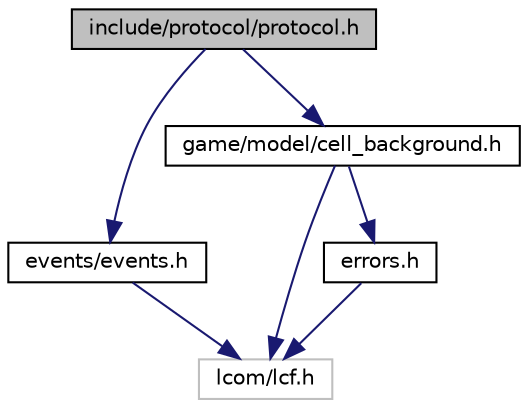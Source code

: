 digraph "include/protocol/protocol.h"
{
 // LATEX_PDF_SIZE
  edge [fontname="Helvetica",fontsize="10",labelfontname="Helvetica",labelfontsize="10"];
  node [fontname="Helvetica",fontsize="10",shape=record];
  Node1 [label="include/protocol/protocol.h",height=0.2,width=0.4,color="black", fillcolor="grey75", style="filled", fontcolor="black",tooltip=" "];
  Node1 -> Node2 [color="midnightblue",fontsize="10",style="solid"];
  Node2 [label="events/events.h",height=0.2,width=0.4,color="black", fillcolor="white", style="filled",URL="$events_8h.html",tooltip=" "];
  Node2 -> Node3 [color="midnightblue",fontsize="10",style="solid"];
  Node3 [label="lcom/lcf.h",height=0.2,width=0.4,color="grey75", fillcolor="white", style="filled",tooltip=" "];
  Node1 -> Node4 [color="midnightblue",fontsize="10",style="solid"];
  Node4 [label="game/model/cell_background.h",height=0.2,width=0.4,color="black", fillcolor="white", style="filled",URL="$cell__background_8h.html",tooltip=" "];
  Node4 -> Node3 [color="midnightblue",fontsize="10",style="solid"];
  Node4 -> Node5 [color="midnightblue",fontsize="10",style="solid"];
  Node5 [label="errors.h",height=0.2,width=0.4,color="black", fillcolor="white", style="filled",URL="$errors_8h.html",tooltip=" "];
  Node5 -> Node3 [color="midnightblue",fontsize="10",style="solid"];
}
